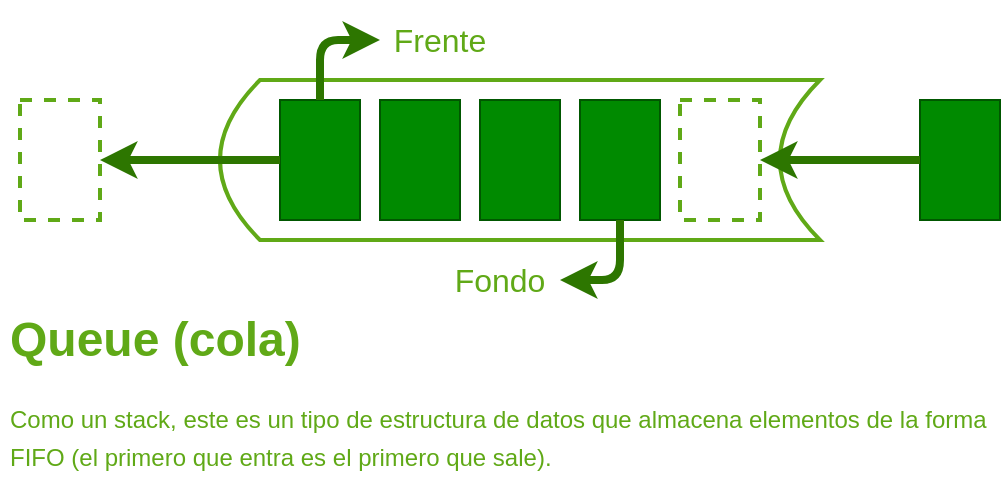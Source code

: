 <mxfile>
    <diagram id="ase1mIMLt8a5bYCCuUNp" name="Página-1">
        <mxGraphModel dx="622" dy="429" grid="1" gridSize="10" guides="1" tooltips="1" connect="1" arrows="1" fold="1" page="1" pageScale="1" pageWidth="827" pageHeight="1169" math="0" shadow="0">
            <root>
                <mxCell id="0"/>
                <mxCell id="1" parent="0"/>
                <mxCell id="6" value="" style="shape=dataStorage;whiteSpace=wrap;html=1;fixedSize=1;fillColor=#FFFFFF;fontColor=#ffffff;strokeColor=#60A917;strokeWidth=2;" parent="1" vertex="1">
                    <mxGeometry x="160" y="160" width="300" height="80" as="geometry"/>
                </mxCell>
                <mxCell id="3" value="" style="rounded=0;whiteSpace=wrap;html=1;fillColor=none;fontColor=#ffffff;strokeColor=#60A917;dashed=1;strokeWidth=2;" parent="1" vertex="1">
                    <mxGeometry x="60" y="170" width="40" height="60" as="geometry"/>
                </mxCell>
                <mxCell id="4" value="" style="rounded=0;whiteSpace=wrap;html=1;fillColor=#008a00;fontColor=#ffffff;strokeColor=#005700;" parent="1" vertex="1">
                    <mxGeometry x="190" y="170" width="40" height="60" as="geometry"/>
                </mxCell>
                <mxCell id="5" value="" style="rounded=0;whiteSpace=wrap;html=1;fillColor=#008a00;fontColor=#ffffff;strokeColor=#005700;" parent="1" vertex="1">
                    <mxGeometry x="240" y="170" width="40" height="60" as="geometry"/>
                </mxCell>
                <mxCell id="7" value="" style="rounded=0;whiteSpace=wrap;html=1;fillColor=#008a00;fontColor=#ffffff;strokeColor=#005700;" parent="1" vertex="1">
                    <mxGeometry x="290" y="170" width="40" height="60" as="geometry"/>
                </mxCell>
                <mxCell id="8" value="" style="rounded=0;whiteSpace=wrap;html=1;fillColor=#008a00;fontColor=#ffffff;strokeColor=#005700;" parent="1" vertex="1">
                    <mxGeometry x="510" y="170" width="40" height="60" as="geometry"/>
                </mxCell>
                <mxCell id="10" value="" style="endArrow=classic;html=1;fillColor=#60a917;strokeColor=#2D7600;strokeWidth=4;entryX=1;entryY=0.5;entryDx=0;entryDy=0;exitX=0;exitY=0.5;exitDx=0;exitDy=0;" parent="1" source="8" target="22" edge="1">
                    <mxGeometry width="50" height="50" relative="1" as="geometry">
                        <mxPoint x="500" y="200.25" as="sourcePoint"/>
                        <mxPoint x="450" y="199.63" as="targetPoint"/>
                    </mxGeometry>
                </mxCell>
                <mxCell id="11" value="" style="endArrow=classic;html=1;fillColor=#60a917;strokeColor=#2D7600;strokeWidth=4;exitX=0;exitY=0.5;exitDx=0;exitDy=0;" parent="1" source="4" edge="1">
                    <mxGeometry width="50" height="50" relative="1" as="geometry">
                        <mxPoint x="150" y="200.31" as="sourcePoint"/>
                        <mxPoint x="100" y="200" as="targetPoint"/>
                    </mxGeometry>
                </mxCell>
                <mxCell id="13" value="&lt;h1&gt;Queue (cola)&lt;/h1&gt;&lt;div style=&quot;line-height: 19px;&quot;&gt;Como un stack, este es un tipo de estructura de datos que almacena elementos de la forma FIFO (el primero que entra es el primero que sale).&lt;/div&gt;" style="text;html=1;strokeColor=none;fillColor=none;spacing=5;spacingTop=-20;whiteSpace=wrap;overflow=hidden;rounded=0;fontColor=#60A917;" parent="1" vertex="1">
                    <mxGeometry x="50" y="270" width="500" height="90" as="geometry"/>
                </mxCell>
                <mxCell id="15" value="" style="endArrow=classic;html=1;strokeWidth=4;fillColor=#60a917;strokeColor=#2D7600;" parent="1" edge="1">
                    <mxGeometry width="50" height="50" relative="1" as="geometry">
                        <mxPoint x="210" y="170" as="sourcePoint"/>
                        <mxPoint x="240" y="140" as="targetPoint"/>
                        <Array as="points">
                            <mxPoint x="210" y="140"/>
                        </Array>
                    </mxGeometry>
                </mxCell>
                <mxCell id="16" value="" style="rounded=0;whiteSpace=wrap;html=1;fillColor=#008a00;fontColor=#ffffff;strokeColor=#005700;" parent="1" vertex="1">
                    <mxGeometry x="340" y="170" width="40" height="60" as="geometry"/>
                </mxCell>
                <mxCell id="17" value="" style="endArrow=classic;html=1;strokeWidth=4;fillColor=#60a917;strokeColor=#2D7600;fontColor=#60A917;labelBackgroundColor=default;" parent="1" edge="1">
                    <mxGeometry width="50" height="50" relative="1" as="geometry">
                        <mxPoint x="360.0" y="230" as="sourcePoint"/>
                        <mxPoint x="330" y="260" as="targetPoint"/>
                        <Array as="points">
                            <mxPoint x="360" y="260"/>
                        </Array>
                    </mxGeometry>
                </mxCell>
                <mxCell id="18" value="Fondo" style="text;html=1;strokeColor=none;fillColor=none;align=center;verticalAlign=middle;whiteSpace=wrap;rounded=0;fontSize=16;fontColor=#60A917;" parent="1" vertex="1">
                    <mxGeometry x="270" y="240" width="60" height="40" as="geometry"/>
                </mxCell>
                <mxCell id="20" value="Frente" style="text;html=1;strokeColor=none;fillColor=none;align=center;verticalAlign=middle;whiteSpace=wrap;rounded=0;fontSize=16;fontColor=#60A917;" parent="1" vertex="1">
                    <mxGeometry x="240" y="120" width="60" height="40" as="geometry"/>
                </mxCell>
                <mxCell id="22" value="" style="rounded=0;whiteSpace=wrap;html=1;fillColor=none;fontColor=#ffffff;strokeColor=#60A917;strokeWidth=2;dashed=1;" parent="1" vertex="1">
                    <mxGeometry x="390" y="170" width="40" height="60" as="geometry"/>
                </mxCell>
            </root>
        </mxGraphModel>
    </diagram>
</mxfile>
